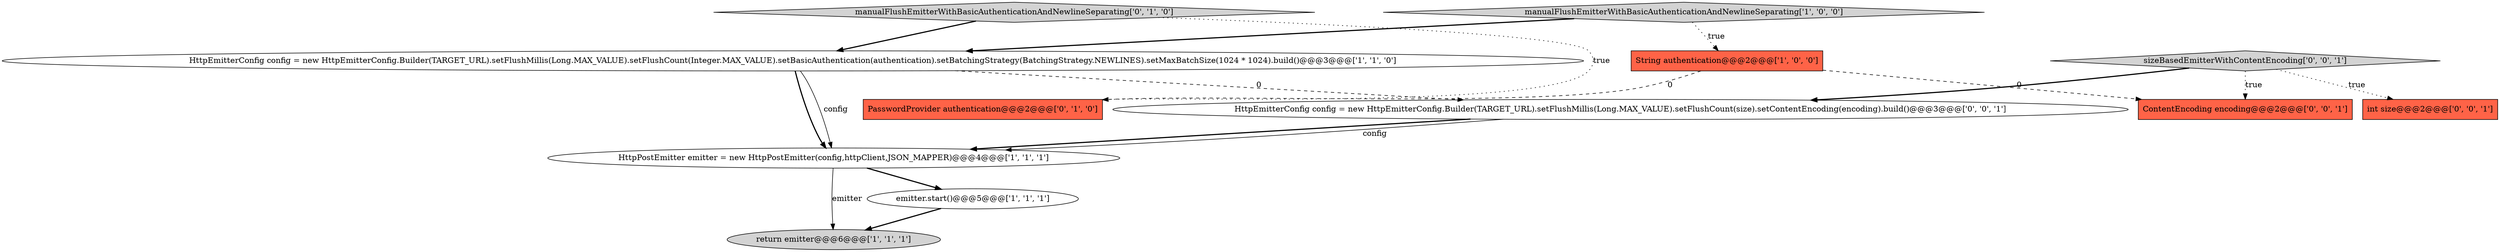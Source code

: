 digraph {
7 [style = filled, label = "PasswordProvider authentication@@@2@@@['0', '1', '0']", fillcolor = tomato, shape = box image = "AAA1AAABBB2BBB"];
0 [style = filled, label = "HttpPostEmitter emitter = new HttpPostEmitter(config,httpClient,JSON_MAPPER)@@@4@@@['1', '1', '1']", fillcolor = white, shape = ellipse image = "AAA0AAABBB1BBB"];
9 [style = filled, label = "sizeBasedEmitterWithContentEncoding['0', '0', '1']", fillcolor = lightgray, shape = diamond image = "AAA0AAABBB3BBB"];
10 [style = filled, label = "int size@@@2@@@['0', '0', '1']", fillcolor = tomato, shape = box image = "AAA0AAABBB3BBB"];
6 [style = filled, label = "manualFlushEmitterWithBasicAuthenticationAndNewlineSeparating['0', '1', '0']", fillcolor = lightgray, shape = diamond image = "AAA0AAABBB2BBB"];
4 [style = filled, label = "String authentication@@@2@@@['1', '0', '0']", fillcolor = tomato, shape = box image = "AAA1AAABBB1BBB"];
3 [style = filled, label = "return emitter@@@6@@@['1', '1', '1']", fillcolor = lightgray, shape = ellipse image = "AAA0AAABBB1BBB"];
5 [style = filled, label = "emitter.start()@@@5@@@['1', '1', '1']", fillcolor = white, shape = ellipse image = "AAA0AAABBB1BBB"];
1 [style = filled, label = "HttpEmitterConfig config = new HttpEmitterConfig.Builder(TARGET_URL).setFlushMillis(Long.MAX_VALUE).setFlushCount(Integer.MAX_VALUE).setBasicAuthentication(authentication).setBatchingStrategy(BatchingStrategy.NEWLINES).setMaxBatchSize(1024 * 1024).build()@@@3@@@['1', '1', '0']", fillcolor = white, shape = ellipse image = "AAA0AAABBB1BBB"];
8 [style = filled, label = "HttpEmitterConfig config = new HttpEmitterConfig.Builder(TARGET_URL).setFlushMillis(Long.MAX_VALUE).setFlushCount(size).setContentEncoding(encoding).build()@@@3@@@['0', '0', '1']", fillcolor = white, shape = ellipse image = "AAA0AAABBB3BBB"];
2 [style = filled, label = "manualFlushEmitterWithBasicAuthenticationAndNewlineSeparating['1', '0', '0']", fillcolor = lightgray, shape = diamond image = "AAA0AAABBB1BBB"];
11 [style = filled, label = "ContentEncoding encoding@@@2@@@['0', '0', '1']", fillcolor = tomato, shape = box image = "AAA0AAABBB3BBB"];
8->0 [style = bold, label=""];
5->3 [style = bold, label=""];
6->7 [style = dotted, label="true"];
6->1 [style = bold, label=""];
1->8 [style = dashed, label="0"];
1->0 [style = bold, label=""];
4->11 [style = dashed, label="0"];
8->0 [style = solid, label="config"];
9->8 [style = bold, label=""];
0->3 [style = solid, label="emitter"];
9->10 [style = dotted, label="true"];
4->7 [style = dashed, label="0"];
2->1 [style = bold, label=""];
2->4 [style = dotted, label="true"];
9->11 [style = dotted, label="true"];
0->5 [style = bold, label=""];
1->0 [style = solid, label="config"];
}
